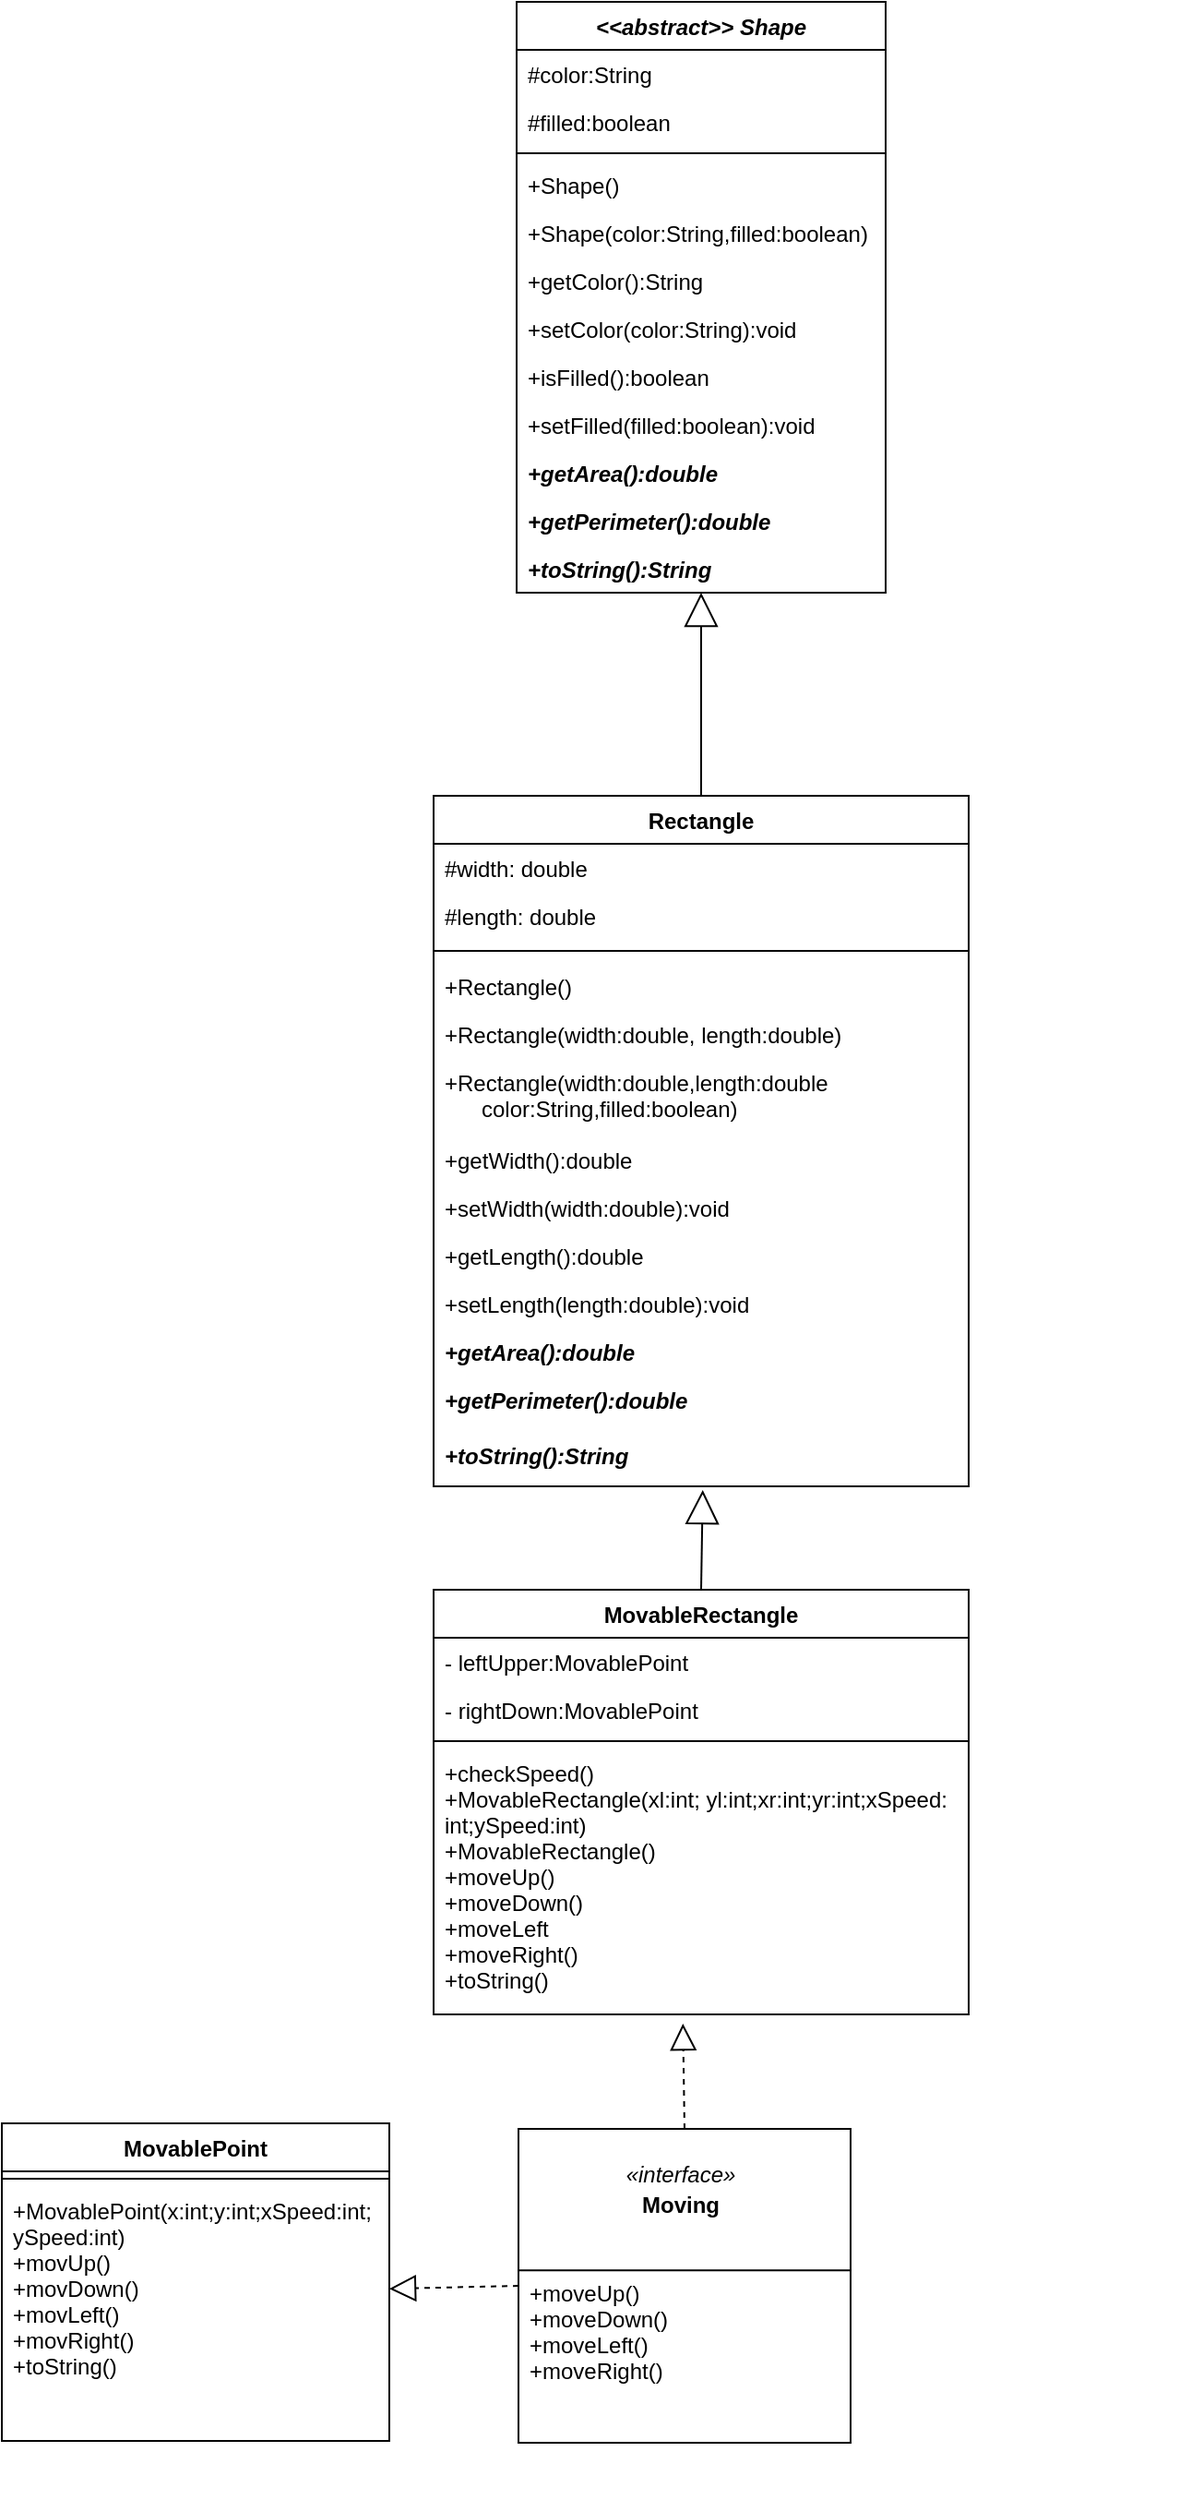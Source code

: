 <mxfile version="13.9.9" type="device"><diagram id="C5RBs43oDa-KdzZeNtuy" name="Page-1"><mxGraphModel dx="1086" dy="806" grid="1" gridSize="10" guides="1" tooltips="1" connect="1" arrows="1" fold="1" page="1" pageScale="1" pageWidth="827" pageHeight="1169" math="0" shadow="0"><root><mxCell id="WIyWlLk6GJQsqaUBKTNV-0"/><mxCell id="WIyWlLk6GJQsqaUBKTNV-1" parent="WIyWlLk6GJQsqaUBKTNV-0"/><mxCell id="MPr-k5P9dpA4DX_AVp9k-49" value="" style="endArrow=block;dashed=1;endFill=0;endSize=12;html=1;exitX=0;exitY=0.5;exitDx=0;exitDy=0;" parent="WIyWlLk6GJQsqaUBKTNV-1" source="MPr-k5P9dpA4DX_AVp9k-48" target="MPr-k5P9dpA4DX_AVp9k-25" edge="1"><mxGeometry width="160" relative="1" as="geometry"><mxPoint x="318" y="1530" as="sourcePoint"/><mxPoint x="352" y="1583" as="targetPoint"/></mxGeometry></mxCell><mxCell id="MPr-k5P9dpA4DX_AVp9k-63" value="" style="group" parent="WIyWlLk6GJQsqaUBKTNV-1" vertex="1" connectable="0"><mxGeometry x="500" y="1172" width="180" height="200" as="geometry"/></mxCell><mxCell id="MPr-k5P9dpA4DX_AVp9k-65" value="" style="group" parent="MPr-k5P9dpA4DX_AVp9k-63" vertex="1" connectable="0"><mxGeometry x="-190" width="180" height="170" as="geometry"/></mxCell><mxCell id="MPr-k5P9dpA4DX_AVp9k-48" value="" style="html=1;" parent="MPr-k5P9dpA4DX_AVp9k-65" vertex="1"><mxGeometry width="180" height="170" as="geometry"/></mxCell><mxCell id="MPr-k5P9dpA4DX_AVp9k-57" value="«interface»" style="text;align=center;fontStyle=2;verticalAlign=middle;spacingLeft=3;spacingRight=3;strokeColor=none;rotatable=0;points=[[0,0.5],[1,0.5]];portConstraint=eastwest;" parent="MPr-k5P9dpA4DX_AVp9k-65" vertex="1"><mxGeometry x="48" y="10.353" width="80" height="26.918" as="geometry"/></mxCell><mxCell id="MPr-k5P9dpA4DX_AVp9k-60" value="Moving" style="text;align=center;fontStyle=1;verticalAlign=middle;spacingLeft=3;spacingRight=3;strokeColor=none;rotatable=0;points=[[0,0.5],[1,0.5]];portConstraint=eastwest;" parent="MPr-k5P9dpA4DX_AVp9k-65" vertex="1"><mxGeometry x="48" y="26.918" width="80" height="26.918" as="geometry"/></mxCell><mxCell id="MPr-k5P9dpA4DX_AVp9k-62" value="" style="line;strokeWidth=1;fillColor=none;align=left;verticalAlign=middle;spacingTop=-1;spacingLeft=3;spacingRight=3;rotatable=0;labelPosition=right;points=[];portConstraint=eastwest;" parent="MPr-k5P9dpA4DX_AVp9k-65" vertex="1"><mxGeometry y="72.471" width="180" height="8.282" as="geometry"/></mxCell><mxCell id="MPr-k5P9dpA4DX_AVp9k-55" value="+moveUp()&#10;+moveDown()&#10;+moveLeft()&#10;+moveRight()" style="text;strokeColor=none;fillColor=none;align=left;verticalAlign=top;spacingLeft=4;spacingRight=4;overflow=hidden;rotatable=0;points=[[0,0.5],[1,0.5]];portConstraint=eastwest;" parent="MPr-k5P9dpA4DX_AVp9k-65" vertex="1"><mxGeometry y="75.29" width="176" height="94.71" as="geometry"/></mxCell><mxCell id="MPr-k5P9dpA4DX_AVp9k-125" value="" style="endArrow=block;endSize=16;endFill=0;html=1;strokeWidth=1;exitX=0.5;exitY=0;exitDx=0;exitDy=0;entryX=0.503;entryY=1.067;entryDx=0;entryDy=0;entryPerimeter=0;" parent="WIyWlLk6GJQsqaUBKTNV-1" source="MPr-k5P9dpA4DX_AVp9k-116" target="MPr-k5P9dpA4DX_AVp9k-95" edge="1"><mxGeometry x="-0.118" y="-15" width="160" relative="1" as="geometry"><mxPoint x="549" y="790" as="sourcePoint"/><mxPoint x="644" y="850" as="targetPoint"/><mxPoint as="offset"/></mxGeometry></mxCell><mxCell id="MPr-k5P9dpA4DX_AVp9k-66" value="&lt;&lt;abstract&gt;&gt; Shape" style="swimlane;fontStyle=3;align=center;verticalAlign=top;childLayout=stackLayout;horizontal=1;startSize=26;horizontalStack=0;resizeParent=1;resizeParentMax=0;resizeLast=0;collapsible=1;marginBottom=0;" parent="WIyWlLk6GJQsqaUBKTNV-1" vertex="1"><mxGeometry x="309" y="20" width="200" height="320" as="geometry"/></mxCell><mxCell id="MPr-k5P9dpA4DX_AVp9k-67" value="#color:String" style="text;strokeColor=none;fillColor=none;align=left;verticalAlign=top;spacingLeft=4;spacingRight=4;overflow=hidden;rotatable=0;points=[[0,0.5],[1,0.5]];portConstraint=eastwest;" parent="MPr-k5P9dpA4DX_AVp9k-66" vertex="1"><mxGeometry y="26" width="200" height="26" as="geometry"/></mxCell><mxCell id="MPr-k5P9dpA4DX_AVp9k-70" value="#filled:boolean" style="text;strokeColor=none;fillColor=none;align=left;verticalAlign=top;spacingLeft=4;spacingRight=4;overflow=hidden;rotatable=0;points=[[0,0.5],[1,0.5]];portConstraint=eastwest;" parent="MPr-k5P9dpA4DX_AVp9k-66" vertex="1"><mxGeometry y="52" width="200" height="26" as="geometry"/></mxCell><mxCell id="MPr-k5P9dpA4DX_AVp9k-68" value="" style="line;strokeWidth=1;fillColor=none;align=left;verticalAlign=middle;spacingTop=-1;spacingLeft=3;spacingRight=3;rotatable=0;labelPosition=right;points=[];portConstraint=eastwest;" parent="MPr-k5P9dpA4DX_AVp9k-66" vertex="1"><mxGeometry y="78" width="200" height="8" as="geometry"/></mxCell><mxCell id="MPr-k5P9dpA4DX_AVp9k-69" value="+Shape()" style="text;strokeColor=none;fillColor=none;align=left;verticalAlign=top;spacingLeft=4;spacingRight=4;overflow=hidden;rotatable=0;points=[[0,0.5],[1,0.5]];portConstraint=eastwest;" parent="MPr-k5P9dpA4DX_AVp9k-66" vertex="1"><mxGeometry y="86" width="200" height="26" as="geometry"/></mxCell><mxCell id="MPr-k5P9dpA4DX_AVp9k-71" value="+Shape(color:String,filled:boolean)" style="text;strokeColor=none;fillColor=none;align=left;verticalAlign=top;spacingLeft=4;spacingRight=4;overflow=hidden;rotatable=0;points=[[0,0.5],[1,0.5]];portConstraint=eastwest;" parent="MPr-k5P9dpA4DX_AVp9k-66" vertex="1"><mxGeometry y="112" width="200" height="26" as="geometry"/></mxCell><mxCell id="MPr-k5P9dpA4DX_AVp9k-72" value="+getColor():String" style="text;strokeColor=none;fillColor=none;align=left;verticalAlign=top;spacingLeft=4;spacingRight=4;overflow=hidden;rotatable=0;points=[[0,0.5],[1,0.5]];portConstraint=eastwest;" parent="MPr-k5P9dpA4DX_AVp9k-66" vertex="1"><mxGeometry y="138" width="200" height="26" as="geometry"/></mxCell><mxCell id="MPr-k5P9dpA4DX_AVp9k-75" value="+setColor(color:String):void" style="text;strokeColor=none;fillColor=none;align=left;verticalAlign=top;spacingLeft=4;spacingRight=4;overflow=hidden;rotatable=0;points=[[0,0.5],[1,0.5]];portConstraint=eastwest;" parent="MPr-k5P9dpA4DX_AVp9k-66" vertex="1"><mxGeometry y="164" width="200" height="26" as="geometry"/></mxCell><mxCell id="MPr-k5P9dpA4DX_AVp9k-76" value="+isFilled():boolean" style="text;strokeColor=none;fillColor=none;align=left;verticalAlign=top;spacingLeft=4;spacingRight=4;overflow=hidden;rotatable=0;points=[[0,0.5],[1,0.5]];portConstraint=eastwest;" parent="MPr-k5P9dpA4DX_AVp9k-66" vertex="1"><mxGeometry y="190" width="200" height="26" as="geometry"/></mxCell><mxCell id="MPr-k5P9dpA4DX_AVp9k-77" value="+setFilled(filled:boolean):void" style="text;strokeColor=none;fillColor=none;align=left;verticalAlign=top;spacingLeft=4;spacingRight=4;overflow=hidden;rotatable=0;points=[[0,0.5],[1,0.5]];portConstraint=eastwest;" parent="MPr-k5P9dpA4DX_AVp9k-66" vertex="1"><mxGeometry y="216" width="200" height="26" as="geometry"/></mxCell><mxCell id="MPr-k5P9dpA4DX_AVp9k-78" value="+getArea():double" style="text;strokeColor=none;fillColor=none;align=left;verticalAlign=top;spacingLeft=4;spacingRight=4;overflow=hidden;rotatable=0;points=[[0,0.5],[1,0.5]];portConstraint=eastwest;fontStyle=3" parent="MPr-k5P9dpA4DX_AVp9k-66" vertex="1"><mxGeometry y="242" width="200" height="26" as="geometry"/></mxCell><mxCell id="MPr-k5P9dpA4DX_AVp9k-79" value="+getPerimeter():double" style="text;strokeColor=none;fillColor=none;align=left;verticalAlign=top;spacingLeft=4;spacingRight=4;overflow=hidden;rotatable=0;points=[[0,0.5],[1,0.5]];portConstraint=eastwest;fontStyle=3" parent="MPr-k5P9dpA4DX_AVp9k-66" vertex="1"><mxGeometry y="268" width="200" height="26" as="geometry"/></mxCell><mxCell id="MPr-k5P9dpA4DX_AVp9k-80" value="+toString():String" style="text;strokeColor=none;fillColor=none;align=left;verticalAlign=top;spacingLeft=4;spacingRight=4;overflow=hidden;rotatable=0;points=[[0,0.5],[1,0.5]];portConstraint=eastwest;fontStyle=3" parent="MPr-k5P9dpA4DX_AVp9k-66" vertex="1"><mxGeometry y="294" width="200" height="26" as="geometry"/></mxCell><mxCell id="MPr-k5P9dpA4DX_AVp9k-81" value="Rectangle" style="swimlane;fontStyle=1;align=center;verticalAlign=top;childLayout=stackLayout;horizontal=1;startSize=26;horizontalStack=0;resizeParent=1;resizeParentMax=0;resizeLast=0;collapsible=1;marginBottom=0;fillColor=none;gradientColor=none;" parent="WIyWlLk6GJQsqaUBKTNV-1" vertex="1"><mxGeometry x="264" y="450" width="290" height="374" as="geometry"/></mxCell><mxCell id="MPr-k5P9dpA4DX_AVp9k-82" value="#width: double" style="text;strokeColor=none;fillColor=none;align=left;verticalAlign=top;spacingLeft=4;spacingRight=4;overflow=hidden;rotatable=0;points=[[0,0.5],[1,0.5]];portConstraint=eastwest;" parent="MPr-k5P9dpA4DX_AVp9k-81" vertex="1"><mxGeometry y="26" width="290" height="26" as="geometry"/></mxCell><mxCell id="MPr-k5P9dpA4DX_AVp9k-85" value="#length: double" style="text;strokeColor=none;fillColor=none;align=left;verticalAlign=top;spacingLeft=4;spacingRight=4;overflow=hidden;rotatable=0;points=[[0,0.5],[1,0.5]];portConstraint=eastwest;" parent="MPr-k5P9dpA4DX_AVp9k-81" vertex="1"><mxGeometry y="52" width="290" height="26" as="geometry"/></mxCell><mxCell id="MPr-k5P9dpA4DX_AVp9k-83" value="" style="line;strokeWidth=1;fillColor=none;align=left;verticalAlign=middle;spacingTop=-1;spacingLeft=3;spacingRight=3;rotatable=0;labelPosition=right;points=[];portConstraint=eastwest;" parent="MPr-k5P9dpA4DX_AVp9k-81" vertex="1"><mxGeometry y="78" width="290" height="12" as="geometry"/></mxCell><mxCell id="MPr-k5P9dpA4DX_AVp9k-84" value="+Rectangle()" style="text;strokeColor=none;fillColor=none;align=left;verticalAlign=top;spacingLeft=4;spacingRight=4;overflow=hidden;rotatable=0;points=[[0,0.5],[1,0.5]];portConstraint=eastwest;" parent="MPr-k5P9dpA4DX_AVp9k-81" vertex="1"><mxGeometry y="90" width="290" height="26" as="geometry"/></mxCell><mxCell id="MPr-k5P9dpA4DX_AVp9k-86" value="+Rectangle(width:double, length:double)" style="text;strokeColor=none;fillColor=none;align=left;verticalAlign=top;spacingLeft=4;spacingRight=4;overflow=hidden;rotatable=0;points=[[0,0.5],[1,0.5]];portConstraint=eastwest;" parent="MPr-k5P9dpA4DX_AVp9k-81" vertex="1"><mxGeometry y="116" width="290" height="26" as="geometry"/></mxCell><mxCell id="MPr-k5P9dpA4DX_AVp9k-87" value="+Rectangle(width:double,length:double&#10;      color:String,filled:boolean)&#10;" style="text;strokeColor=none;fillColor=none;align=left;verticalAlign=top;spacingLeft=4;spacingRight=4;overflow=hidden;rotatable=0;points=[[0,0.5],[1,0.5]];portConstraint=eastwest;" parent="MPr-k5P9dpA4DX_AVp9k-81" vertex="1"><mxGeometry y="142" width="290" height="42" as="geometry"/></mxCell><mxCell id="MPr-k5P9dpA4DX_AVp9k-88" value="+getWidth():double" style="text;strokeColor=none;fillColor=none;align=left;verticalAlign=top;spacingLeft=4;spacingRight=4;overflow=hidden;rotatable=0;points=[[0,0.5],[1,0.5]];portConstraint=eastwest;" parent="MPr-k5P9dpA4DX_AVp9k-81" vertex="1"><mxGeometry y="184" width="290" height="26" as="geometry"/></mxCell><mxCell id="MPr-k5P9dpA4DX_AVp9k-89" value="+setWidth(width:double):void" style="text;strokeColor=none;fillColor=none;align=left;verticalAlign=top;spacingLeft=4;spacingRight=4;overflow=hidden;rotatable=0;points=[[0,0.5],[1,0.5]];portConstraint=eastwest;" parent="MPr-k5P9dpA4DX_AVp9k-81" vertex="1"><mxGeometry y="210" width="290" height="26" as="geometry"/></mxCell><mxCell id="MPr-k5P9dpA4DX_AVp9k-90" value="+getLength():double" style="text;strokeColor=none;fillColor=none;align=left;verticalAlign=top;spacingLeft=4;spacingRight=4;overflow=hidden;rotatable=0;points=[[0,0.5],[1,0.5]];portConstraint=eastwest;" parent="MPr-k5P9dpA4DX_AVp9k-81" vertex="1"><mxGeometry y="236" width="290" height="26" as="geometry"/></mxCell><mxCell id="MPr-k5P9dpA4DX_AVp9k-91" value="+setLength(length:double):void" style="text;strokeColor=none;fillColor=none;align=left;verticalAlign=top;spacingLeft=4;spacingRight=4;overflow=hidden;rotatable=0;points=[[0,0.5],[1,0.5]];portConstraint=eastwest;" parent="MPr-k5P9dpA4DX_AVp9k-81" vertex="1"><mxGeometry y="262" width="290" height="26" as="geometry"/></mxCell><mxCell id="MPr-k5P9dpA4DX_AVp9k-93" value="+getArea():double" style="text;strokeColor=none;fillColor=none;align=left;verticalAlign=top;spacingLeft=4;spacingRight=4;overflow=hidden;rotatable=0;points=[[0,0.5],[1,0.5]];portConstraint=eastwest;fontStyle=3" parent="MPr-k5P9dpA4DX_AVp9k-81" vertex="1"><mxGeometry y="288" width="290" height="26" as="geometry"/></mxCell><mxCell id="MPr-k5P9dpA4DX_AVp9k-94" value="+getPerimeter():double" style="text;strokeColor=none;fillColor=none;align=left;verticalAlign=top;spacingLeft=4;spacingRight=4;overflow=hidden;rotatable=0;points=[[0,0.5],[1,0.5]];portConstraint=eastwest;fontStyle=3" parent="MPr-k5P9dpA4DX_AVp9k-81" vertex="1"><mxGeometry y="314" width="290" height="30" as="geometry"/></mxCell><mxCell id="MPr-k5P9dpA4DX_AVp9k-95" value="+toString():String" style="text;strokeColor=none;fillColor=none;align=left;verticalAlign=top;spacingLeft=4;spacingRight=4;overflow=hidden;rotatable=0;points=[[0,0.5],[1,0.5]];portConstraint=eastwest;fontStyle=3" parent="MPr-k5P9dpA4DX_AVp9k-81" vertex="1"><mxGeometry y="344" width="290" height="30" as="geometry"/></mxCell><mxCell id="MPr-k5P9dpA4DX_AVp9k-116" value="MovableRectangle" style="swimlane;fontStyle=1;align=center;verticalAlign=top;childLayout=stackLayout;horizontal=1;startSize=26;horizontalStack=0;resizeParent=1;resizeParentMax=0;resizeLast=0;collapsible=1;marginBottom=0;fillColor=none;gradientColor=none;" parent="WIyWlLk6GJQsqaUBKTNV-1" vertex="1"><mxGeometry x="264" y="880" width="290" height="230" as="geometry"/></mxCell><mxCell id="MPr-k5P9dpA4DX_AVp9k-117" value="- leftUpper:MovablePoint" style="text;strokeColor=none;fillColor=none;align=left;verticalAlign=top;spacingLeft=4;spacingRight=4;overflow=hidden;rotatable=0;points=[[0,0.5],[1,0.5]];portConstraint=eastwest;" parent="MPr-k5P9dpA4DX_AVp9k-116" vertex="1"><mxGeometry y="26" width="290" height="26" as="geometry"/></mxCell><mxCell id="MPr-k5P9dpA4DX_AVp9k-120" value="- rightDown:MovablePoint" style="text;strokeColor=none;fillColor=none;align=left;verticalAlign=top;spacingLeft=4;spacingRight=4;overflow=hidden;rotatable=0;points=[[0,0.5],[1,0.5]];portConstraint=eastwest;" parent="MPr-k5P9dpA4DX_AVp9k-116" vertex="1"><mxGeometry y="52" width="290" height="26" as="geometry"/></mxCell><mxCell id="MPr-k5P9dpA4DX_AVp9k-118" value="" style="line;strokeWidth=1;fillColor=none;align=left;verticalAlign=middle;spacingTop=-1;spacingLeft=3;spacingRight=3;rotatable=0;labelPosition=right;points=[];portConstraint=eastwest;" parent="MPr-k5P9dpA4DX_AVp9k-116" vertex="1"><mxGeometry y="78" width="290" height="8" as="geometry"/></mxCell><mxCell id="MPr-k5P9dpA4DX_AVp9k-119" value="+checkSpeed()&#10;+MovableRectangle(xl:int; yl:int;xr:int;yr:int;xSpeed:&#10;int;ySpeed:int)&#10;+MovableRectangle()&#10;+moveUp()&#10;+moveDown()&#10;+moveLeft&#10;+moveRight()&#10;+toString()&#10;" style="text;strokeColor=none;fillColor=none;align=left;verticalAlign=top;spacingLeft=4;spacingRight=4;overflow=hidden;rotatable=0;points=[[0,0.5],[1,0.5]];portConstraint=eastwest;" parent="MPr-k5P9dpA4DX_AVp9k-116" vertex="1"><mxGeometry y="86" width="290" height="144" as="geometry"/></mxCell><mxCell id="MPr-k5P9dpA4DX_AVp9k-20" value="MovablePoint" style="swimlane;fontStyle=1;align=center;verticalAlign=top;childLayout=stackLayout;horizontal=1;startSize=26;horizontalStack=0;resizeParent=1;resizeParentMax=0;resizeLast=0;collapsible=1;marginBottom=0;" parent="WIyWlLk6GJQsqaUBKTNV-1" vertex="1"><mxGeometry x="30" y="1169" width="210" height="172" as="geometry"/></mxCell><mxCell id="MPr-k5P9dpA4DX_AVp9k-22" value="" style="line;strokeWidth=1;fillColor=none;align=left;verticalAlign=middle;spacingTop=-1;spacingLeft=3;spacingRight=3;rotatable=0;labelPosition=right;points=[];portConstraint=eastwest;" parent="MPr-k5P9dpA4DX_AVp9k-20" vertex="1"><mxGeometry y="26" width="210" height="8" as="geometry"/></mxCell><mxCell id="MPr-k5P9dpA4DX_AVp9k-25" value="+MovablePoint(x:int;y:int;xSpeed:int;&#10;ySpeed:int)&#10;+movUp()&#10;+movDown()&#10;+movLeft()&#10;+movRight()&#10;+toString()" style="text;strokeColor=none;fillColor=none;align=left;verticalAlign=top;spacingLeft=4;spacingRight=4;overflow=hidden;rotatable=0;points=[[0,0.5],[1,0.5]];portConstraint=eastwest;" parent="MPr-k5P9dpA4DX_AVp9k-20" vertex="1"><mxGeometry y="34" width="210" height="116" as="geometry"/></mxCell><mxCell id="MPr-k5P9dpA4DX_AVp9k-27" value="&#10;&#10;&#10;&#10;+toString():String" style="text;strokeColor=none;fillColor=none;align=left;verticalAlign=top;spacingLeft=4;spacingRight=4;overflow=hidden;rotatable=0;points=[[0,0.5],[1,0.5]];portConstraint=eastwest;" parent="MPr-k5P9dpA4DX_AVp9k-20" vertex="1"><mxGeometry y="150" width="210" height="22" as="geometry"/></mxCell><mxCell id="y_xQJYU6JY0GK0xMJf_l-6" value="" style="endArrow=block;dashed=1;endFill=0;endSize=12;html=1;exitX=0.5;exitY=0;exitDx=0;exitDy=0;entryX=0.466;entryY=1.035;entryDx=0;entryDy=0;entryPerimeter=0;" parent="WIyWlLk6GJQsqaUBKTNV-1" source="MPr-k5P9dpA4DX_AVp9k-48" target="MPr-k5P9dpA4DX_AVp9k-119" edge="1"><mxGeometry width="160" relative="1" as="geometry"><mxPoint x="320" y="1305" as="sourcePoint"/><mxPoint x="260" y="1303.909" as="targetPoint"/></mxGeometry></mxCell><mxCell id="y_xQJYU6JY0GK0xMJf_l-7" value="" style="endArrow=block;endSize=16;endFill=0;html=1;strokeWidth=1;exitX=0.5;exitY=0;exitDx=0;exitDy=0;" parent="WIyWlLk6GJQsqaUBKTNV-1" source="MPr-k5P9dpA4DX_AVp9k-81" target="MPr-k5P9dpA4DX_AVp9k-80" edge="1"><mxGeometry x="-0.118" y="-15" width="160" relative="1" as="geometry"><mxPoint x="419" y="890" as="sourcePoint"/><mxPoint x="510" y="410" as="targetPoint"/><mxPoint as="offset"/></mxGeometry></mxCell></root></mxGraphModel></diagram></mxfile>